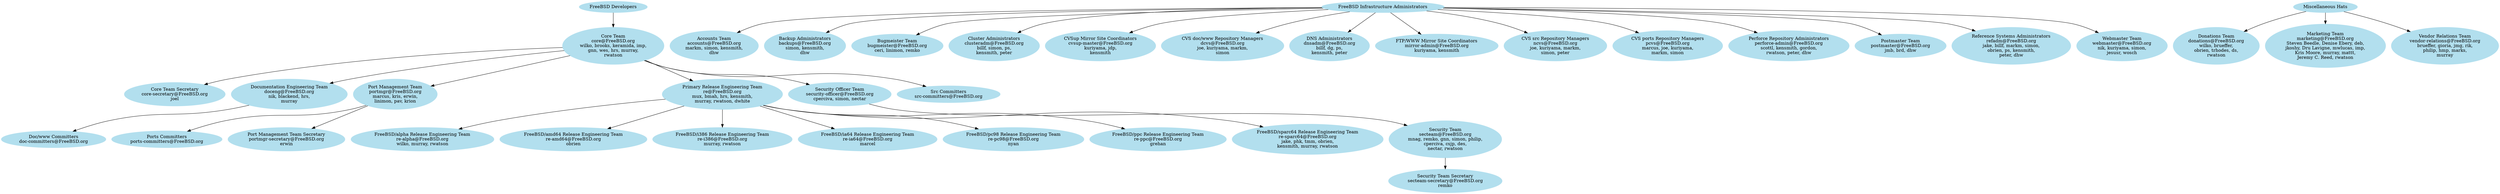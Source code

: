 # $FreeBSD: src/share/misc/organization.dot,v 1.2 2007/04/22 21:11:46 erwin Exp $

# This file is meant to show the infrastructural organization of the
# FreeBSD Project; what kind of teams we have and how they relate to
# each other.
# For a detailed description of the responsibilities and duties of the listed
# teams, please see our Administration page at
# http://www.freebsd.org/administration.html .
# 
# The graphical output can be generated from this file with the following
# command:
# $ dot -T png -o file.png organization.dot
#
# The dot binary is part of the graphics/graphviz port.

digraph org {

node [color=lightblue2, style=filled, bgcolor=black];

# Meta-categories go here

_devel [label="FreeBSD Developers"]
_admin [label="FreeBSD Infrastructure Administrators"]
_misc [label="Miscellaneous Hats"]

# Development teams go here alphabetically sorted

core [label="Core Team\ncore@FreeBSD.org\nwilko, brooks, keramida, imp,\ngnn, wes, hrs, murray,\nrwatson"]
coresecretary [label="Core Team Secretary\ncore-secretary@FreeBSD.org\njoel"]
doccommitters [label="Doc/www Committers\ndoc-committers@FreeBSD.org"]
doceng [label="Documentation Engineering Team\ndoceng@FreeBSD.org\nnik, blackend, hrs,\nmurray"]
portscommitters [label="Ports Committers\nports-committers@FreeBSD.org"]
portmgr [label="Port Management Team\nportmgr@FreeBSD.org\nmarcus, kris, erwin,\nlinimon, pav, krion"]
portmgrsecretary [label="Port Management Team Secretary\nportmgr-secretary@FreeBSD.org\nerwin"]
re [label="Primary Release Engineering Team\nre@FreeBSD.org\nmux, bmah, hrs, kensmith,\nmurray, rwatson, dwhite"]
realpha [label="FreeBSD/alpha Release Engineering Team\nre-alpha@FreeBSD.org\nwilko, murray, rwatson"]
reamd64 [label="FreeBSD/amd64 Release Engineering Team\nre-amd64@FreeBSD.org\nobrien"]
rei386 [label="FreeBSD/i386 Release Engineering Team\nre-i386@FreeBSD.org\nmurray, rwatson"]
reia64 [label="FreeBSD/ia64 Release Engineering Team\nre-ia64@FreeBSD.org\nmarcel"]
repc98 [label="FreeBSD/pc98 Release Engineering Team\nre-pc98@FreeBSD.org\nnyan"]
reppc [label="FreeBSD/ppc Release Engineering Team\nre-ppc@FreeBSD.org\ngrehan"]
resparc64 [label="FreeBSD/sparc64 Release Engineering Team\nre-sparc64@FreeBSD.org\njake, phk, tmm, obrien,\nkensmith, murray, rwatson"]
secteam [label="Security Team\nsecteam@FreeBSD.org\nmnag, remko, gnn, simon, philip,\ncperciva, csjp, des,\nnectar, rwatson"]
secteamsecretary [label="Security Team Secretary\nsecteam-secretary@FreeBSD.org\nremko"]
securityofficer [label="Security Officer Team\nsecurity-officer@FreeBSD.org\ncperciva, simon, nectar"]
srccommitters [label="Src Committers\nsrc-committers@FreeBSD.org"]

# Admin teams go here alphabetically sorted

accounts [label="Accounts Team\naccounts@FreeBSD.org\nmarkm, simon, kensmith,\ndhw"]
backups [label="Backup Administrators\nbackups@FreeBSD.org\nsimon, kensmith,\ndhw"]
bugmeister [label="Bugmeister Team\nbugmeister@FreeBSD.org\nceri, linimon, remko"]
clusteradm [label="Cluster Administrators\nclusteradm@FreeBSD.org\nbillf, simon, ps,\nkensmith, peter"]
cvsupmaster [label="CVSup Mirror Site Coordinators\ncvsup-master@FreeBSD.org\nkuriyama, jdp,\nkensmith"]
dcvs [label="CVS doc/www Repository Managers\ndcvs@FreeBSD.org\njoe, kuriyama, markm,\nsimon"]
dnsadm [label="DNS Administrators\ndnsadm@FreeBSD.org\nbillf, dg, ps,\nkensmith, peter"]
mirroradmin [label="FTP/WWW Mirror Site Coordinators\nmirror-admin@FreeBSD.org\nkuriyama, kensmith"]
ncvs [label="CVS src Repository Managers\nncvs@FreeBSD.org\njoe, kuriyama, markm,\nsimon, peter"]
pcvs [label="CVS ports Repository Managers\npcvs@FreeBSD.org\nmarcus, joe, kuriyama,\nmarkm, simon"]
perforceadmin [label="Perforce Repository Administrators\nperforce-admin@FreeBSD.org\nscottl, kensmith, gordon,\nrwatson, peter, dhw"]
postmaster [label="Postmaster Team\npostmaster@FreeBSD.org\njmb, brd, dhw"]
refadm [label="Reference Systems Administrators\nrefadm@FreeBSD.org\njake, billf, markm, simon,\nobrien, ps, kensmith,\npeter, dhw"]
webmaster [label="Webmaster Team\nwebmaster@FreeBSD.org\nnik, kuriyama, simon,\njesusr, wosch"]

# Misc hats go here alphabetically sorted

donations [label="Donations Team\ndonations@FreeBSD.org\nwilko, brueffer,\nobrien, trhodes, ds,\nrwatson"]
marketing [label="Marketing Team\nmarketing@FreeBSD.org\nSteven Beedle, Denise Ebery, deb,\njkoshy, Dru Lavigne, mwlucas, imp,\nKris Moore, murray, mattt,\nJeremy C. Reed, rwatson"]
vendorrelations [label="Vendor Relations Team\nvendor-relations@FreeBSD.org\nbrueffer, gioria, jmg, rik,\nphilip, hmp, marks,\nmurray"]

# Here are the team relationships.
# Group together all the entries for the superior team.
# Keep the list sorted by the superior team entry.

_admin -> accounts
_admin -> backups
_admin -> bugmeister
_admin -> clusteradm
_admin -> ncvs
_admin -> pcvs
_admin -> dcvs
_admin -> cvsupmaster
_admin -> dnsadm
_admin -> mirroradmin
_admin -> perforceadmin
_admin -> refadm
_admin -> postmaster
_admin -> webmaster

_devel -> core

_misc -> donations
_misc -> marketing
_misc -> vendorrelations

core -> coresecretary
core -> doceng
core -> portmgr
core -> re
core -> securityofficer
core -> srccommitters

doceng -> doccommitters

portmgr -> portmgrsecretary
portmgr -> portscommitters

re -> realpha
re -> reamd64
re -> rei386
re -> reia64
re -> repc98
re -> reppc
re -> resparc64

securityofficer -> secteam

secteam -> secteamsecretary

}
